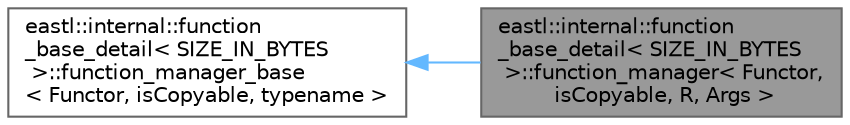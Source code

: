 digraph "eastl::internal::function_base_detail&lt; SIZE_IN_BYTES &gt;::function_manager&lt; Functor, isCopyable, R, Args &gt;"
{
 // LATEX_PDF_SIZE
  bgcolor="transparent";
  edge [fontname=Helvetica,fontsize=10,labelfontname=Helvetica,labelfontsize=10];
  node [fontname=Helvetica,fontsize=10,shape=box,height=0.2,width=0.4];
  rankdir="LR";
  Node1 [id="Node000001",label="eastl::internal::function\l_base_detail\< SIZE_IN_BYTES\l \>::function_manager\< Functor,\l isCopyable, R, Args \>",height=0.2,width=0.4,color="gray40", fillcolor="grey60", style="filled", fontcolor="black",tooltip=" "];
  Node2 -> Node1 [id="edge2_Node000001_Node000002",dir="back",color="steelblue1",style="solid",tooltip=" "];
  Node2 [id="Node000002",label="eastl::internal::function\l_base_detail\< SIZE_IN_BYTES\l \>::function_manager_base\l\< Functor, isCopyable, typename \>",height=0.2,width=0.4,color="gray40", fillcolor="white", style="filled",URL="$classeastl_1_1internal_1_1function__base__detail_1_1function__manager__base.html",tooltip=" "];
}
